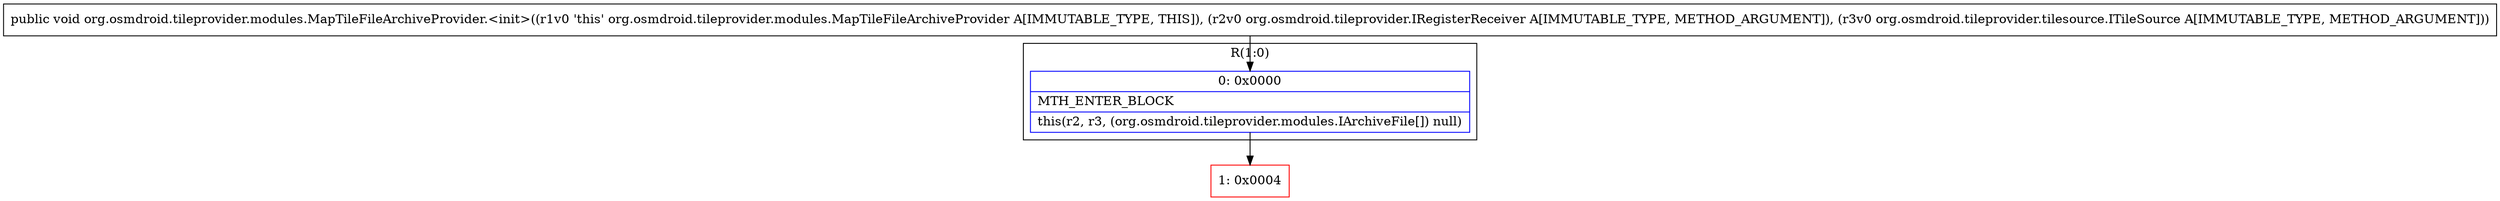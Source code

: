 digraph "CFG fororg.osmdroid.tileprovider.modules.MapTileFileArchiveProvider.\<init\>(Lorg\/osmdroid\/tileprovider\/IRegisterReceiver;Lorg\/osmdroid\/tileprovider\/tilesource\/ITileSource;)V" {
subgraph cluster_Region_1941935061 {
label = "R(1:0)";
node [shape=record,color=blue];
Node_0 [shape=record,label="{0\:\ 0x0000|MTH_ENTER_BLOCK\l|this(r2, r3, (org.osmdroid.tileprovider.modules.IArchiveFile[]) null)\l}"];
}
Node_1 [shape=record,color=red,label="{1\:\ 0x0004}"];
MethodNode[shape=record,label="{public void org.osmdroid.tileprovider.modules.MapTileFileArchiveProvider.\<init\>((r1v0 'this' org.osmdroid.tileprovider.modules.MapTileFileArchiveProvider A[IMMUTABLE_TYPE, THIS]), (r2v0 org.osmdroid.tileprovider.IRegisterReceiver A[IMMUTABLE_TYPE, METHOD_ARGUMENT]), (r3v0 org.osmdroid.tileprovider.tilesource.ITileSource A[IMMUTABLE_TYPE, METHOD_ARGUMENT])) }"];
MethodNode -> Node_0;
Node_0 -> Node_1;
}


